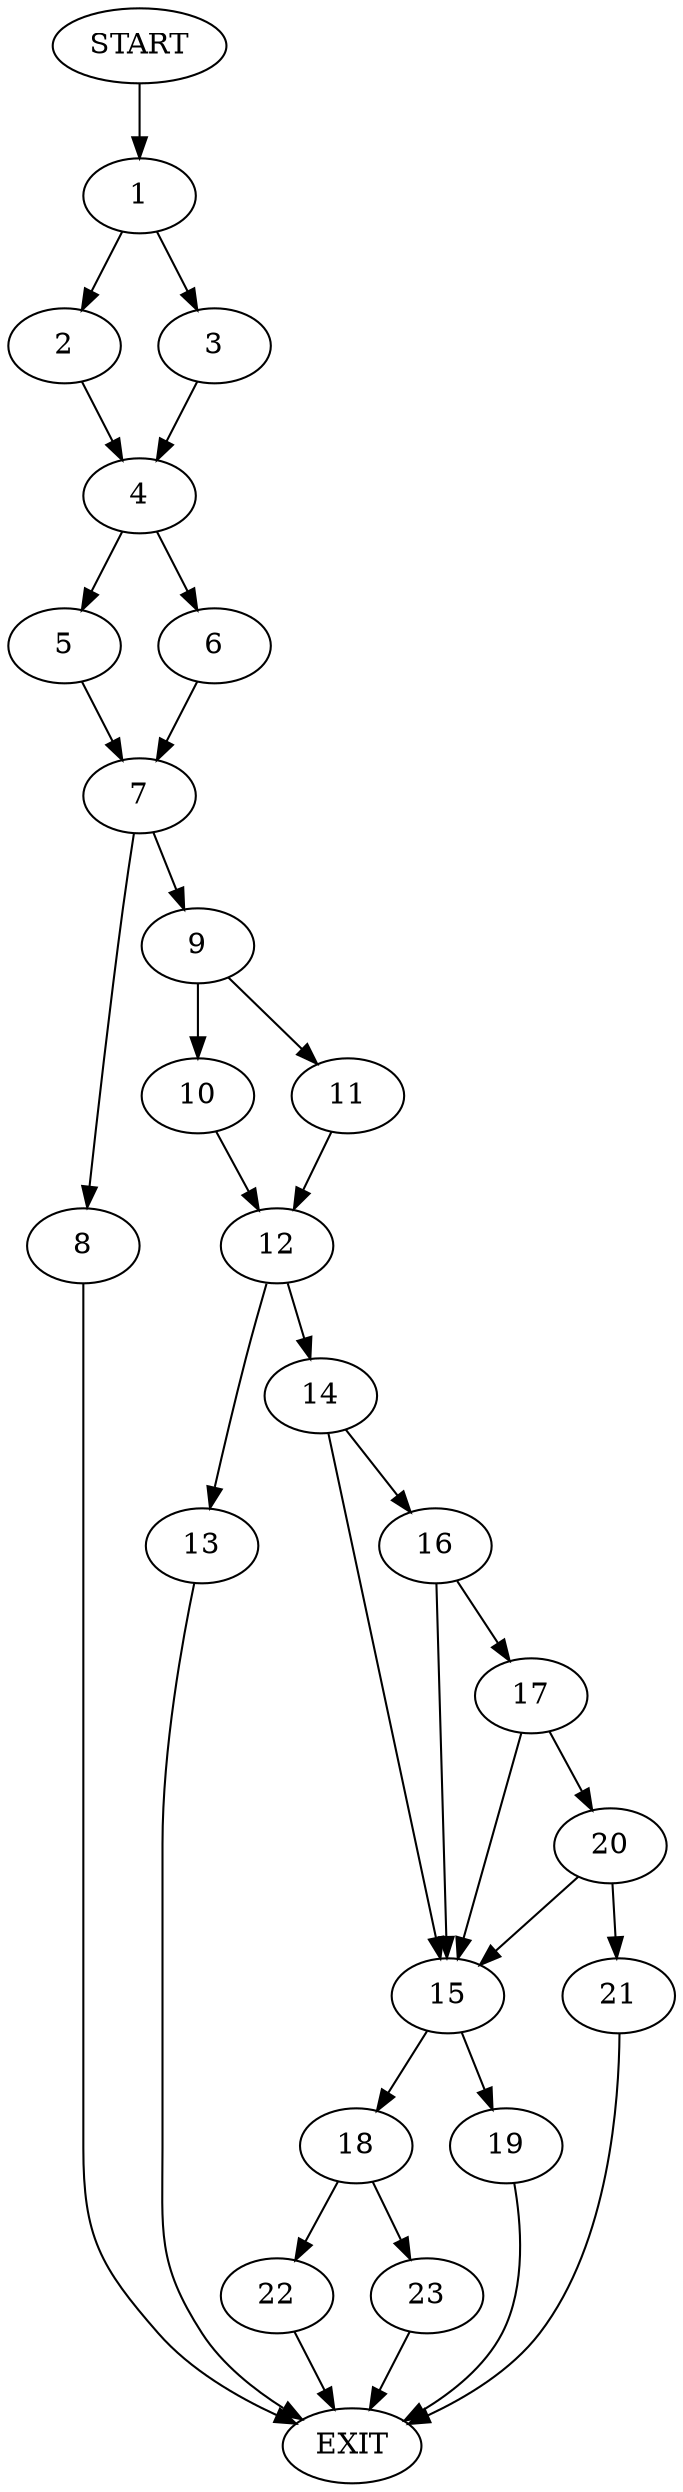 digraph {
0 [label="START"]
24 [label="EXIT"]
0 -> 1
1 -> 2
1 -> 3
3 -> 4
2 -> 4
4 -> 5
4 -> 6
6 -> 7
5 -> 7
7 -> 8
7 -> 9
8 -> 24
9 -> 10
9 -> 11
11 -> 12
10 -> 12
12 -> 13
12 -> 14
14 -> 15
14 -> 16
13 -> 24
16 -> 15
16 -> 17
15 -> 18
15 -> 19
17 -> 15
17 -> 20
20 -> 15
20 -> 21
21 -> 24
19 -> 24
18 -> 22
18 -> 23
23 -> 24
22 -> 24
}
